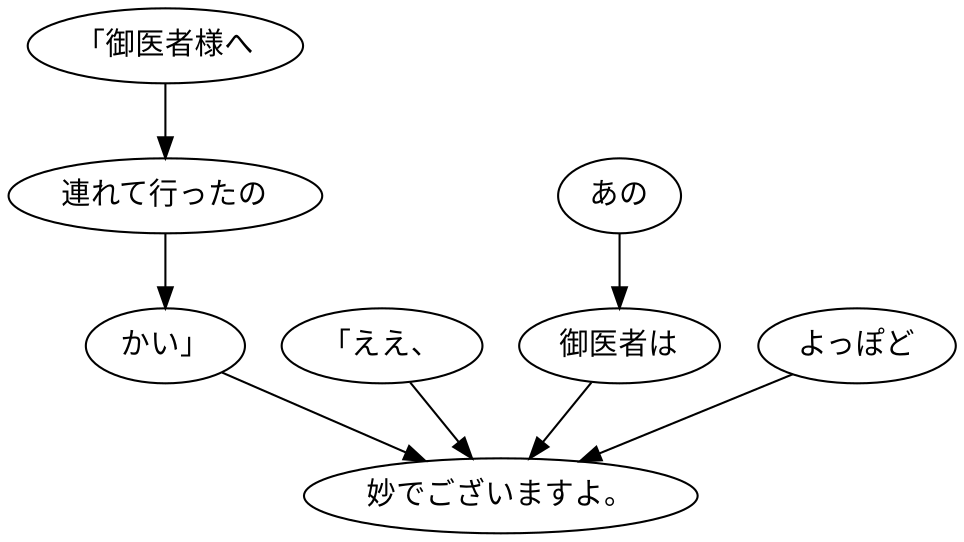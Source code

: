 digraph graph925 {
	node0 [label="「御医者様へ"];
	node1 [label="連れて行ったの"];
	node2 [label="かい」"];
	node3 [label="「ええ、"];
	node4 [label="あの"];
	node5 [label="御医者は"];
	node6 [label="よっぽど"];
	node7 [label="妙でございますよ。"];
	node0 -> node1;
	node1 -> node2;
	node2 -> node7;
	node3 -> node7;
	node4 -> node5;
	node5 -> node7;
	node6 -> node7;
}
